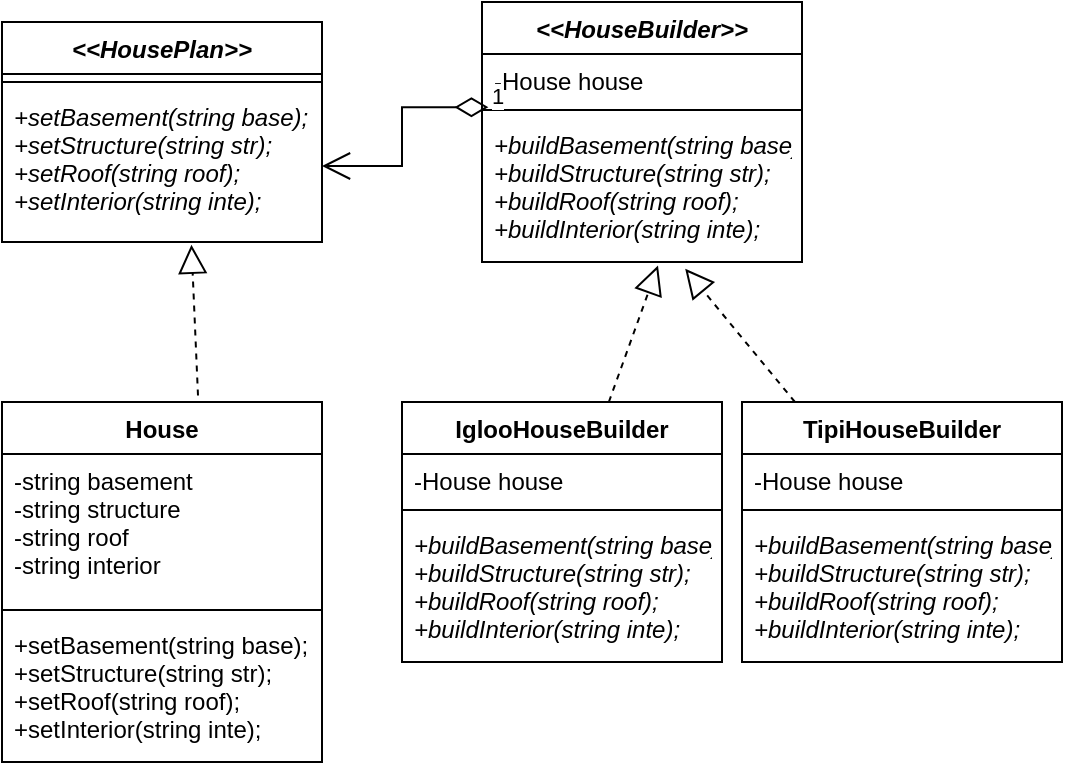 <mxfile version="20.2.0" type="device"><diagram id="Ir8NiLTPB1KN3-xtKaVM" name="Page-1"><mxGraphModel dx="526" dy="483" grid="1" gridSize="10" guides="1" tooltips="1" connect="1" arrows="1" fold="1" page="1" pageScale="1" pageWidth="980" pageHeight="690" math="0" shadow="0"><root><mxCell id="0"/><mxCell id="1" parent="0"/><mxCell id="eiflGxPKADHtfGzGYWPu-2" value="&lt;&lt;HousePlan&gt;&gt;" style="swimlane;fontStyle=3;align=center;verticalAlign=top;childLayout=stackLayout;horizontal=1;startSize=26;horizontalStack=0;resizeParent=1;resizeParentMax=0;resizeLast=0;collapsible=1;marginBottom=0;" vertex="1" parent="1"><mxGeometry x="40" y="170" width="160" height="110" as="geometry"/></mxCell><mxCell id="eiflGxPKADHtfGzGYWPu-4" value="" style="line;strokeWidth=1;fillColor=none;align=left;verticalAlign=middle;spacingTop=-1;spacingLeft=3;spacingRight=3;rotatable=0;labelPosition=right;points=[];portConstraint=eastwest;" vertex="1" parent="eiflGxPKADHtfGzGYWPu-2"><mxGeometry y="26" width="160" height="8" as="geometry"/></mxCell><mxCell id="eiflGxPKADHtfGzGYWPu-5" value="+setBasement(string base);&#10;+setStructure(string str);&#10;+setRoof(string roof);&#10;+setInterior(string inte);" style="text;strokeColor=none;fillColor=none;align=left;verticalAlign=top;spacingLeft=4;spacingRight=4;overflow=hidden;rotatable=0;points=[[0,0.5],[1,0.5]];portConstraint=eastwest;fontStyle=2" vertex="1" parent="eiflGxPKADHtfGzGYWPu-2"><mxGeometry y="34" width="160" height="76" as="geometry"/></mxCell><mxCell id="eiflGxPKADHtfGzGYWPu-6" value="" style="endArrow=block;dashed=1;endFill=0;endSize=12;html=1;rounded=0;exitX=0.3;exitY=-0.024;exitDx=0;exitDy=0;exitPerimeter=0;entryX=0.592;entryY=1.018;entryDx=0;entryDy=0;entryPerimeter=0;" edge="1" parent="1" target="eiflGxPKADHtfGzGYWPu-5"><mxGeometry width="160" relative="1" as="geometry"><mxPoint x="138" y="356.736" as="sourcePoint"/><mxPoint x="350" y="250" as="targetPoint"/></mxGeometry></mxCell><mxCell id="eiflGxPKADHtfGzGYWPu-10" value="House" style="swimlane;fontStyle=1;align=center;verticalAlign=top;childLayout=stackLayout;horizontal=1;startSize=26;horizontalStack=0;resizeParent=1;resizeParentMax=0;resizeLast=0;collapsible=1;marginBottom=0;" vertex="1" parent="1"><mxGeometry x="40" y="360" width="160" height="180" as="geometry"/></mxCell><mxCell id="eiflGxPKADHtfGzGYWPu-11" value="-string basement&#10;-string structure&#10;-string roof&#10;-string interior" style="text;strokeColor=none;fillColor=none;align=left;verticalAlign=top;spacingLeft=4;spacingRight=4;overflow=hidden;rotatable=0;points=[[0,0.5],[1,0.5]];portConstraint=eastwest;" vertex="1" parent="eiflGxPKADHtfGzGYWPu-10"><mxGeometry y="26" width="160" height="74" as="geometry"/></mxCell><mxCell id="eiflGxPKADHtfGzGYWPu-12" value="" style="line;strokeWidth=1;fillColor=none;align=left;verticalAlign=middle;spacingTop=-1;spacingLeft=3;spacingRight=3;rotatable=0;labelPosition=right;points=[];portConstraint=eastwest;" vertex="1" parent="eiflGxPKADHtfGzGYWPu-10"><mxGeometry y="100" width="160" height="8" as="geometry"/></mxCell><mxCell id="eiflGxPKADHtfGzGYWPu-13" value="+setBasement(string base);&#10;+setStructure(string str);&#10;+setRoof(string roof);&#10;+setInterior(string inte);" style="text;strokeColor=none;fillColor=none;align=left;verticalAlign=top;spacingLeft=4;spacingRight=4;overflow=hidden;rotatable=0;points=[[0,0.5],[1,0.5]];portConstraint=eastwest;" vertex="1" parent="eiflGxPKADHtfGzGYWPu-10"><mxGeometry y="108" width="160" height="72" as="geometry"/></mxCell><mxCell id="eiflGxPKADHtfGzGYWPu-17" value="&lt;&lt;HouseBuilder&gt;&gt;" style="swimlane;fontStyle=3;align=center;verticalAlign=top;childLayout=stackLayout;horizontal=1;startSize=26;horizontalStack=0;resizeParent=1;resizeParentMax=0;resizeLast=0;collapsible=1;marginBottom=0;" vertex="1" parent="1"><mxGeometry x="280" y="160" width="160" height="130" as="geometry"/></mxCell><mxCell id="eiflGxPKADHtfGzGYWPu-18" value="-House house" style="text;strokeColor=none;fillColor=none;align=left;verticalAlign=top;spacingLeft=4;spacingRight=4;overflow=hidden;rotatable=0;points=[[0,0.5],[1,0.5]];portConstraint=eastwest;" vertex="1" parent="eiflGxPKADHtfGzGYWPu-17"><mxGeometry y="26" width="160" height="24" as="geometry"/></mxCell><mxCell id="eiflGxPKADHtfGzGYWPu-19" value="" style="line;strokeWidth=1;fillColor=none;align=left;verticalAlign=middle;spacingTop=-1;spacingLeft=3;spacingRight=3;rotatable=0;labelPosition=right;points=[];portConstraint=eastwest;" vertex="1" parent="eiflGxPKADHtfGzGYWPu-17"><mxGeometry y="50" width="160" height="8" as="geometry"/></mxCell><mxCell id="eiflGxPKADHtfGzGYWPu-20" value="+buildBasement(string base);&#10;+buildStructure(string str);&#10;+buildRoof(string roof);&#10;+buildInterior(string inte);&#10;" style="text;strokeColor=none;fillColor=none;align=left;verticalAlign=top;spacingLeft=4;spacingRight=4;overflow=hidden;rotatable=0;points=[[0,0.5],[1,0.5]];portConstraint=eastwest;fontStyle=2" vertex="1" parent="eiflGxPKADHtfGzGYWPu-17"><mxGeometry y="58" width="160" height="72" as="geometry"/></mxCell><mxCell id="eiflGxPKADHtfGzGYWPu-25" value="IglooHouseBuilder" style="swimlane;fontStyle=1;align=center;verticalAlign=top;childLayout=stackLayout;horizontal=1;startSize=26;horizontalStack=0;resizeParent=1;resizeParentMax=0;resizeLast=0;collapsible=1;marginBottom=0;" vertex="1" parent="1"><mxGeometry x="240" y="360" width="160" height="130" as="geometry"/></mxCell><mxCell id="eiflGxPKADHtfGzGYWPu-26" value="-House house" style="text;strokeColor=none;fillColor=none;align=left;verticalAlign=top;spacingLeft=4;spacingRight=4;overflow=hidden;rotatable=0;points=[[0,0.5],[1,0.5]];portConstraint=eastwest;" vertex="1" parent="eiflGxPKADHtfGzGYWPu-25"><mxGeometry y="26" width="160" height="24" as="geometry"/></mxCell><mxCell id="eiflGxPKADHtfGzGYWPu-27" value="" style="line;strokeWidth=1;fillColor=none;align=left;verticalAlign=middle;spacingTop=-1;spacingLeft=3;spacingRight=3;rotatable=0;labelPosition=right;points=[];portConstraint=eastwest;" vertex="1" parent="eiflGxPKADHtfGzGYWPu-25"><mxGeometry y="50" width="160" height="8" as="geometry"/></mxCell><mxCell id="eiflGxPKADHtfGzGYWPu-28" value="+buildBasement(string base);&#10;+buildStructure(string str);&#10;+buildRoof(string roof);&#10;+buildInterior(string inte);&#10;" style="text;strokeColor=none;fillColor=none;align=left;verticalAlign=top;spacingLeft=4;spacingRight=4;overflow=hidden;rotatable=0;points=[[0,0.5],[1,0.5]];portConstraint=eastwest;fontStyle=2" vertex="1" parent="eiflGxPKADHtfGzGYWPu-25"><mxGeometry y="58" width="160" height="72" as="geometry"/></mxCell><mxCell id="eiflGxPKADHtfGzGYWPu-29" value="" style="endArrow=block;dashed=1;endFill=0;endSize=12;html=1;rounded=0;entryX=0.55;entryY=1.025;entryDx=0;entryDy=0;entryPerimeter=0;" edge="1" parent="1" source="eiflGxPKADHtfGzGYWPu-25" target="eiflGxPKADHtfGzGYWPu-20"><mxGeometry width="160" relative="1" as="geometry"><mxPoint x="148" y="366.736" as="sourcePoint"/><mxPoint x="144.72" y="291.368" as="targetPoint"/></mxGeometry></mxCell><mxCell id="eiflGxPKADHtfGzGYWPu-30" value="TipiHouseBuilder" style="swimlane;fontStyle=1;align=center;verticalAlign=top;childLayout=stackLayout;horizontal=1;startSize=26;horizontalStack=0;resizeParent=1;resizeParentMax=0;resizeLast=0;collapsible=1;marginBottom=0;" vertex="1" parent="1"><mxGeometry x="410" y="360" width="160" height="130" as="geometry"/></mxCell><mxCell id="eiflGxPKADHtfGzGYWPu-31" value="-House house" style="text;strokeColor=none;fillColor=none;align=left;verticalAlign=top;spacingLeft=4;spacingRight=4;overflow=hidden;rotatable=0;points=[[0,0.5],[1,0.5]];portConstraint=eastwest;" vertex="1" parent="eiflGxPKADHtfGzGYWPu-30"><mxGeometry y="26" width="160" height="24" as="geometry"/></mxCell><mxCell id="eiflGxPKADHtfGzGYWPu-32" value="" style="line;strokeWidth=1;fillColor=none;align=left;verticalAlign=middle;spacingTop=-1;spacingLeft=3;spacingRight=3;rotatable=0;labelPosition=right;points=[];portConstraint=eastwest;" vertex="1" parent="eiflGxPKADHtfGzGYWPu-30"><mxGeometry y="50" width="160" height="8" as="geometry"/></mxCell><mxCell id="eiflGxPKADHtfGzGYWPu-33" value="+buildBasement(string base);&#10;+buildStructure(string str);&#10;+buildRoof(string roof);&#10;+buildInterior(string inte);&#10;" style="text;strokeColor=none;fillColor=none;align=left;verticalAlign=top;spacingLeft=4;spacingRight=4;overflow=hidden;rotatable=0;points=[[0,0.5],[1,0.5]];portConstraint=eastwest;fontStyle=2" vertex="1" parent="eiflGxPKADHtfGzGYWPu-30"><mxGeometry y="58" width="160" height="72" as="geometry"/></mxCell><mxCell id="eiflGxPKADHtfGzGYWPu-34" value="" style="endArrow=block;dashed=1;endFill=0;endSize=12;html=1;rounded=0;entryX=0.635;entryY=1.047;entryDx=0;entryDy=0;entryPerimeter=0;" edge="1" parent="1" source="eiflGxPKADHtfGzGYWPu-30" target="eiflGxPKADHtfGzGYWPu-20"><mxGeometry width="160" relative="1" as="geometry"><mxPoint x="348.544" y="370" as="sourcePoint"/><mxPoint x="368" y="301.8" as="targetPoint"/></mxGeometry></mxCell><mxCell id="eiflGxPKADHtfGzGYWPu-36" value="1" style="endArrow=open;html=1;endSize=12;startArrow=diamondThin;startSize=14;startFill=0;edgeStyle=orthogonalEdgeStyle;align=left;verticalAlign=bottom;rounded=0;exitX=0.02;exitY=1.108;exitDx=0;exitDy=0;exitPerimeter=0;" edge="1" parent="1" source="eiflGxPKADHtfGzGYWPu-18" target="eiflGxPKADHtfGzGYWPu-5"><mxGeometry x="-1" y="3" relative="1" as="geometry"><mxPoint x="250" y="210" as="sourcePoint"/><mxPoint x="350" y="330" as="targetPoint"/></mxGeometry></mxCell></root></mxGraphModel></diagram></mxfile>